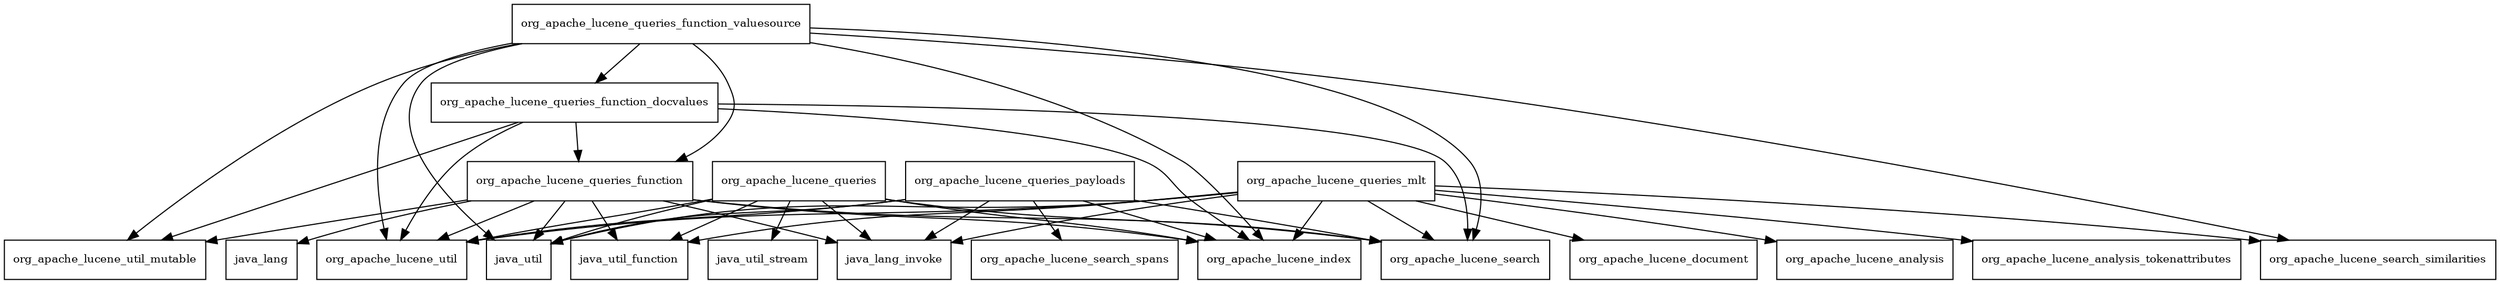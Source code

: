 digraph lucene_queries_8_1_1_package_dependencies {
  node [shape = box, fontsize=10.0];
  org_apache_lucene_queries -> java_lang_invoke;
  org_apache_lucene_queries -> java_util;
  org_apache_lucene_queries -> java_util_function;
  org_apache_lucene_queries -> java_util_stream;
  org_apache_lucene_queries -> org_apache_lucene_index;
  org_apache_lucene_queries -> org_apache_lucene_search;
  org_apache_lucene_queries -> org_apache_lucene_util;
  org_apache_lucene_queries_function -> java_lang;
  org_apache_lucene_queries_function -> java_lang_invoke;
  org_apache_lucene_queries_function -> java_util;
  org_apache_lucene_queries_function -> java_util_function;
  org_apache_lucene_queries_function -> org_apache_lucene_index;
  org_apache_lucene_queries_function -> org_apache_lucene_search;
  org_apache_lucene_queries_function -> org_apache_lucene_util;
  org_apache_lucene_queries_function -> org_apache_lucene_util_mutable;
  org_apache_lucene_queries_function_docvalues -> org_apache_lucene_index;
  org_apache_lucene_queries_function_docvalues -> org_apache_lucene_queries_function;
  org_apache_lucene_queries_function_docvalues -> org_apache_lucene_search;
  org_apache_lucene_queries_function_docvalues -> org_apache_lucene_util;
  org_apache_lucene_queries_function_docvalues -> org_apache_lucene_util_mutable;
  org_apache_lucene_queries_function_valuesource -> java_util;
  org_apache_lucene_queries_function_valuesource -> org_apache_lucene_index;
  org_apache_lucene_queries_function_valuesource -> org_apache_lucene_queries_function;
  org_apache_lucene_queries_function_valuesource -> org_apache_lucene_queries_function_docvalues;
  org_apache_lucene_queries_function_valuesource -> org_apache_lucene_search;
  org_apache_lucene_queries_function_valuesource -> org_apache_lucene_search_similarities;
  org_apache_lucene_queries_function_valuesource -> org_apache_lucene_util;
  org_apache_lucene_queries_function_valuesource -> org_apache_lucene_util_mutable;
  org_apache_lucene_queries_mlt -> java_lang_invoke;
  org_apache_lucene_queries_mlt -> java_util;
  org_apache_lucene_queries_mlt -> java_util_function;
  org_apache_lucene_queries_mlt -> org_apache_lucene_analysis;
  org_apache_lucene_queries_mlt -> org_apache_lucene_analysis_tokenattributes;
  org_apache_lucene_queries_mlt -> org_apache_lucene_document;
  org_apache_lucene_queries_mlt -> org_apache_lucene_index;
  org_apache_lucene_queries_mlt -> org_apache_lucene_search;
  org_apache_lucene_queries_mlt -> org_apache_lucene_search_similarities;
  org_apache_lucene_queries_mlt -> org_apache_lucene_util;
  org_apache_lucene_queries_payloads -> java_lang_invoke;
  org_apache_lucene_queries_payloads -> java_util;
  org_apache_lucene_queries_payloads -> org_apache_lucene_index;
  org_apache_lucene_queries_payloads -> org_apache_lucene_search;
  org_apache_lucene_queries_payloads -> org_apache_lucene_search_spans;
  org_apache_lucene_queries_payloads -> org_apache_lucene_util;
}
